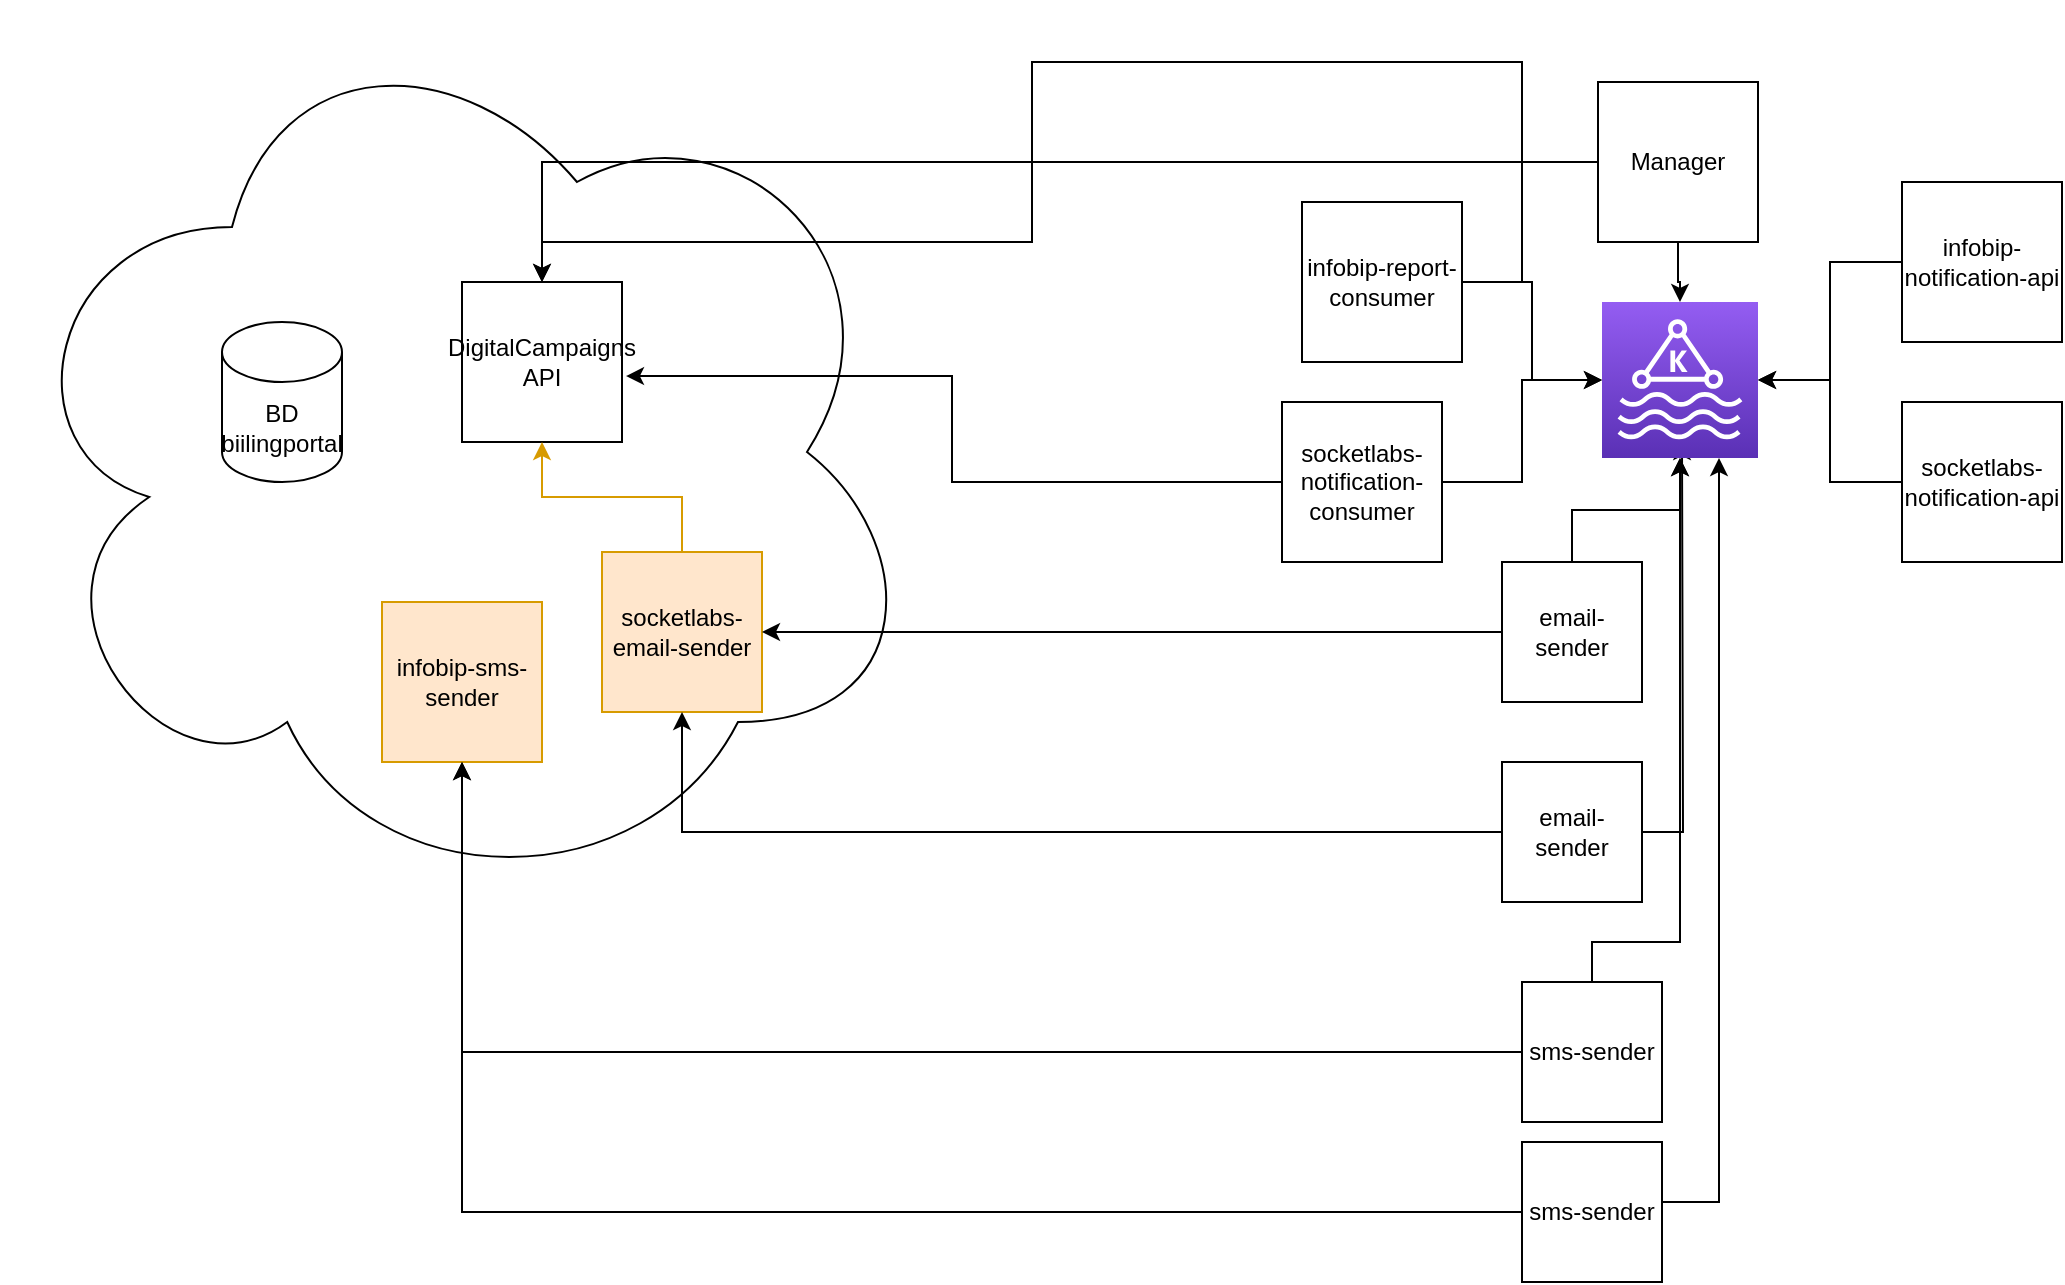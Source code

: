 <mxfile version="14.7.2" type="github">
  <diagram id="bhFd1MsYlGw5EBodZL_S" name="Page-1">
    <mxGraphModel dx="1350" dy="4106" grid="1" gridSize="10" guides="1" tooltips="1" connect="1" arrows="1" fold="1" page="1" pageScale="1" pageWidth="2339" pageHeight="3300" math="0" shadow="0">
      <root>
        <mxCell id="0" />
        <mxCell id="1" parent="0" />
        <mxCell id="Qs6Rd6eEG6VDtpSaX0WT-7" value="" style="ellipse;shape=cloud;whiteSpace=wrap;html=1;" vertex="1" parent="1">
          <mxGeometry x="20" y="-20" width="460" height="450" as="geometry" />
        </mxCell>
        <mxCell id="Qs6Rd6eEG6VDtpSaX0WT-1" value="DigitalCampaigns API" style="whiteSpace=wrap;html=1;aspect=fixed;" vertex="1" parent="1">
          <mxGeometry x="250" y="120" width="80" height="80" as="geometry" />
        </mxCell>
        <mxCell id="Qs6Rd6eEG6VDtpSaX0WT-15" style="edgeStyle=orthogonalEdgeStyle;rounded=0;orthogonalLoop=1;jettySize=auto;html=1;" edge="1" parent="1" source="Qs6Rd6eEG6VDtpSaX0WT-2" target="Qs6Rd6eEG6VDtpSaX0WT-1">
          <mxGeometry relative="1" as="geometry" />
        </mxCell>
        <mxCell id="Qs6Rd6eEG6VDtpSaX0WT-19" value="" style="edgeStyle=orthogonalEdgeStyle;rounded=0;orthogonalLoop=1;jettySize=auto;html=1;" edge="1" parent="1" source="Qs6Rd6eEG6VDtpSaX0WT-2" target="Qs6Rd6eEG6VDtpSaX0WT-18">
          <mxGeometry relative="1" as="geometry" />
        </mxCell>
        <mxCell id="Qs6Rd6eEG6VDtpSaX0WT-2" value="Manager&lt;br&gt;" style="whiteSpace=wrap;html=1;aspect=fixed;" vertex="1" parent="1">
          <mxGeometry x="818" y="20" width="80" height="80" as="geometry" />
        </mxCell>
        <mxCell id="Qs6Rd6eEG6VDtpSaX0WT-14" style="edgeStyle=orthogonalEdgeStyle;rounded=0;orthogonalLoop=1;jettySize=auto;html=1;entryX=0.5;entryY=0;entryDx=0;entryDy=0;" edge="1" parent="1" source="Qs6Rd6eEG6VDtpSaX0WT-3" target="Qs6Rd6eEG6VDtpSaX0WT-1">
          <mxGeometry relative="1" as="geometry">
            <Array as="points">
              <mxPoint x="780" y="120" />
              <mxPoint x="780" y="10" />
              <mxPoint x="535" y="10" />
              <mxPoint x="535" y="100" />
              <mxPoint x="290" y="100" />
            </Array>
          </mxGeometry>
        </mxCell>
        <mxCell id="Qs6Rd6eEG6VDtpSaX0WT-24" style="edgeStyle=orthogonalEdgeStyle;rounded=0;orthogonalLoop=1;jettySize=auto;html=1;" edge="1" parent="1" source="Qs6Rd6eEG6VDtpSaX0WT-3" target="Qs6Rd6eEG6VDtpSaX0WT-18">
          <mxGeometry relative="1" as="geometry" />
        </mxCell>
        <mxCell id="Qs6Rd6eEG6VDtpSaX0WT-3" value="infobip-report-consumer" style="whiteSpace=wrap;html=1;aspect=fixed;" vertex="1" parent="1">
          <mxGeometry x="670" y="80" width="80" height="80" as="geometry" />
        </mxCell>
        <mxCell id="Qs6Rd6eEG6VDtpSaX0WT-16" style="edgeStyle=orthogonalEdgeStyle;rounded=0;orthogonalLoop=1;jettySize=auto;html=1;entryX=1.025;entryY=0.588;entryDx=0;entryDy=0;entryPerimeter=0;" edge="1" parent="1" source="Qs6Rd6eEG6VDtpSaX0WT-4" target="Qs6Rd6eEG6VDtpSaX0WT-1">
          <mxGeometry relative="1" as="geometry" />
        </mxCell>
        <mxCell id="Qs6Rd6eEG6VDtpSaX0WT-25" style="edgeStyle=orthogonalEdgeStyle;rounded=0;orthogonalLoop=1;jettySize=auto;html=1;" edge="1" parent="1" source="Qs6Rd6eEG6VDtpSaX0WT-4" target="Qs6Rd6eEG6VDtpSaX0WT-18">
          <mxGeometry relative="1" as="geometry" />
        </mxCell>
        <mxCell id="Qs6Rd6eEG6VDtpSaX0WT-4" value="socketlabs-notification-consumer" style="whiteSpace=wrap;html=1;aspect=fixed;" vertex="1" parent="1">
          <mxGeometry x="660" y="180" width="80" height="80" as="geometry" />
        </mxCell>
        <mxCell id="Qs6Rd6eEG6VDtpSaX0WT-5" value="BD biilingportal" style="shape=cylinder3;whiteSpace=wrap;html=1;boundedLbl=1;backgroundOutline=1;size=15;" vertex="1" parent="1">
          <mxGeometry x="130" y="140" width="60" height="80" as="geometry" />
        </mxCell>
        <mxCell id="Qs6Rd6eEG6VDtpSaX0WT-8" value="infobip-sms-sender" style="whiteSpace=wrap;html=1;aspect=fixed;fillColor=#ffe6cc;strokeColor=#d79b00;" vertex="1" parent="1">
          <mxGeometry x="210" y="280" width="80" height="80" as="geometry" />
        </mxCell>
        <mxCell id="Qs6Rd6eEG6VDtpSaX0WT-17" style="edgeStyle=orthogonalEdgeStyle;rounded=0;orthogonalLoop=1;jettySize=auto;html=1;fillColor=#ffe6cc;strokeColor=#d79b00;" edge="1" parent="1" source="Qs6Rd6eEG6VDtpSaX0WT-9" target="Qs6Rd6eEG6VDtpSaX0WT-1">
          <mxGeometry relative="1" as="geometry" />
        </mxCell>
        <mxCell id="Qs6Rd6eEG6VDtpSaX0WT-9" value="socketlabs-email-sender" style="whiteSpace=wrap;html=1;aspect=fixed;fillColor=#ffe6cc;strokeColor=#d79b00;" vertex="1" parent="1">
          <mxGeometry x="320" y="255" width="80" height="80" as="geometry" />
        </mxCell>
        <mxCell id="Qs6Rd6eEG6VDtpSaX0WT-12" style="edgeStyle=orthogonalEdgeStyle;rounded=0;orthogonalLoop=1;jettySize=auto;html=1;" edge="1" parent="1" source="Qs6Rd6eEG6VDtpSaX0WT-10" target="Qs6Rd6eEG6VDtpSaX0WT-9">
          <mxGeometry relative="1" as="geometry" />
        </mxCell>
        <mxCell id="Qs6Rd6eEG6VDtpSaX0WT-21" style="edgeStyle=orthogonalEdgeStyle;rounded=0;orthogonalLoop=1;jettySize=auto;html=1;entryX=0.5;entryY=1;entryDx=0;entryDy=0;entryPerimeter=0;" edge="1" parent="1" source="Qs6Rd6eEG6VDtpSaX0WT-10" target="Qs6Rd6eEG6VDtpSaX0WT-18">
          <mxGeometry relative="1" as="geometry" />
        </mxCell>
        <mxCell id="Qs6Rd6eEG6VDtpSaX0WT-10" value="email-sender" style="whiteSpace=wrap;html=1;aspect=fixed;" vertex="1" parent="1">
          <mxGeometry x="770" y="260" width="70" height="70" as="geometry" />
        </mxCell>
        <mxCell id="Qs6Rd6eEG6VDtpSaX0WT-13" style="edgeStyle=orthogonalEdgeStyle;rounded=0;orthogonalLoop=1;jettySize=auto;html=1;" edge="1" parent="1" source="Qs6Rd6eEG6VDtpSaX0WT-11" target="Qs6Rd6eEG6VDtpSaX0WT-9">
          <mxGeometry relative="1" as="geometry" />
        </mxCell>
        <mxCell id="Qs6Rd6eEG6VDtpSaX0WT-22" style="edgeStyle=orthogonalEdgeStyle;rounded=0;orthogonalLoop=1;jettySize=auto;html=1;" edge="1" parent="1" source="Qs6Rd6eEG6VDtpSaX0WT-11">
          <mxGeometry relative="1" as="geometry">
            <mxPoint x="860" y="200" as="targetPoint" />
          </mxGeometry>
        </mxCell>
        <mxCell id="Qs6Rd6eEG6VDtpSaX0WT-11" value="email-sender" style="whiteSpace=wrap;html=1;aspect=fixed;" vertex="1" parent="1">
          <mxGeometry x="770" y="360" width="70" height="70" as="geometry" />
        </mxCell>
        <mxCell id="Qs6Rd6eEG6VDtpSaX0WT-18" value="" style="points=[[0,0,0],[0.25,0,0],[0.5,0,0],[0.75,0,0],[1,0,0],[0,1,0],[0.25,1,0],[0.5,1,0],[0.75,1,0],[1,1,0],[0,0.25,0],[0,0.5,0],[0,0.75,0],[1,0.25,0],[1,0.5,0],[1,0.75,0]];outlineConnect=0;fontColor=#232F3E;gradientColor=#945DF2;gradientDirection=north;fillColor=#5A30B5;strokeColor=#ffffff;dashed=0;verticalLabelPosition=bottom;verticalAlign=top;align=center;html=1;fontSize=12;fontStyle=0;aspect=fixed;shape=mxgraph.aws4.resourceIcon;resIcon=mxgraph.aws4.managed_streaming_for_kafka;" vertex="1" parent="1">
          <mxGeometry x="820" y="130" width="78" height="78" as="geometry" />
        </mxCell>
        <mxCell id="Qs6Rd6eEG6VDtpSaX0WT-27" style="edgeStyle=orthogonalEdgeStyle;rounded=0;orthogonalLoop=1;jettySize=auto;html=1;entryX=0.5;entryY=1;entryDx=0;entryDy=0;entryPerimeter=0;" edge="1" parent="1" source="Qs6Rd6eEG6VDtpSaX0WT-23" target="Qs6Rd6eEG6VDtpSaX0WT-18">
          <mxGeometry relative="1" as="geometry">
            <Array as="points">
              <mxPoint x="815" y="450" />
              <mxPoint x="859" y="450" />
            </Array>
          </mxGeometry>
        </mxCell>
        <mxCell id="Qs6Rd6eEG6VDtpSaX0WT-29" style="edgeStyle=orthogonalEdgeStyle;rounded=0;orthogonalLoop=1;jettySize=auto;html=1;" edge="1" parent="1" source="Qs6Rd6eEG6VDtpSaX0WT-23" target="Qs6Rd6eEG6VDtpSaX0WT-8">
          <mxGeometry relative="1" as="geometry" />
        </mxCell>
        <mxCell id="Qs6Rd6eEG6VDtpSaX0WT-23" value="sms-sender" style="whiteSpace=wrap;html=1;aspect=fixed;" vertex="1" parent="1">
          <mxGeometry x="780" y="470" width="70" height="70" as="geometry" />
        </mxCell>
        <mxCell id="Qs6Rd6eEG6VDtpSaX0WT-28" style="edgeStyle=orthogonalEdgeStyle;rounded=0;orthogonalLoop=1;jettySize=auto;html=1;entryX=0.75;entryY=1;entryDx=0;entryDy=0;entryPerimeter=0;" edge="1" parent="1" source="Qs6Rd6eEG6VDtpSaX0WT-26" target="Qs6Rd6eEG6VDtpSaX0WT-18">
          <mxGeometry relative="1" as="geometry">
            <Array as="points">
              <mxPoint x="879" y="580" />
            </Array>
          </mxGeometry>
        </mxCell>
        <mxCell id="Qs6Rd6eEG6VDtpSaX0WT-30" style="edgeStyle=orthogonalEdgeStyle;rounded=0;orthogonalLoop=1;jettySize=auto;html=1;" edge="1" parent="1" source="Qs6Rd6eEG6VDtpSaX0WT-26" target="Qs6Rd6eEG6VDtpSaX0WT-8">
          <mxGeometry relative="1" as="geometry" />
        </mxCell>
        <mxCell id="Qs6Rd6eEG6VDtpSaX0WT-26" value="sms-sender" style="whiteSpace=wrap;html=1;aspect=fixed;" vertex="1" parent="1">
          <mxGeometry x="780" y="550" width="70" height="70" as="geometry" />
        </mxCell>
        <mxCell id="Qs6Rd6eEG6VDtpSaX0WT-33" style="edgeStyle=orthogonalEdgeStyle;rounded=0;orthogonalLoop=1;jettySize=auto;html=1;" edge="1" parent="1" source="Qs6Rd6eEG6VDtpSaX0WT-31" target="Qs6Rd6eEG6VDtpSaX0WT-18">
          <mxGeometry relative="1" as="geometry" />
        </mxCell>
        <mxCell id="Qs6Rd6eEG6VDtpSaX0WT-31" value="infobip-notification-api" style="whiteSpace=wrap;html=1;aspect=fixed;" vertex="1" parent="1">
          <mxGeometry x="970" y="70" width="80" height="80" as="geometry" />
        </mxCell>
        <mxCell id="Qs6Rd6eEG6VDtpSaX0WT-34" style="edgeStyle=orthogonalEdgeStyle;rounded=0;orthogonalLoop=1;jettySize=auto;html=1;" edge="1" parent="1" source="Qs6Rd6eEG6VDtpSaX0WT-32" target="Qs6Rd6eEG6VDtpSaX0WT-18">
          <mxGeometry relative="1" as="geometry" />
        </mxCell>
        <mxCell id="Qs6Rd6eEG6VDtpSaX0WT-32" value="socketlabs-notification-api" style="whiteSpace=wrap;html=1;aspect=fixed;" vertex="1" parent="1">
          <mxGeometry x="970" y="180" width="80" height="80" as="geometry" />
        </mxCell>
      </root>
    </mxGraphModel>
  </diagram>
</mxfile>
